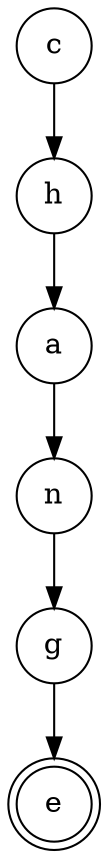 digraph {   
    node [shape = doublecircle, color = black] e ;
    node [shape = circle];
    node [color= black];
    c -> h -> a -> n -> g -> e;	
}